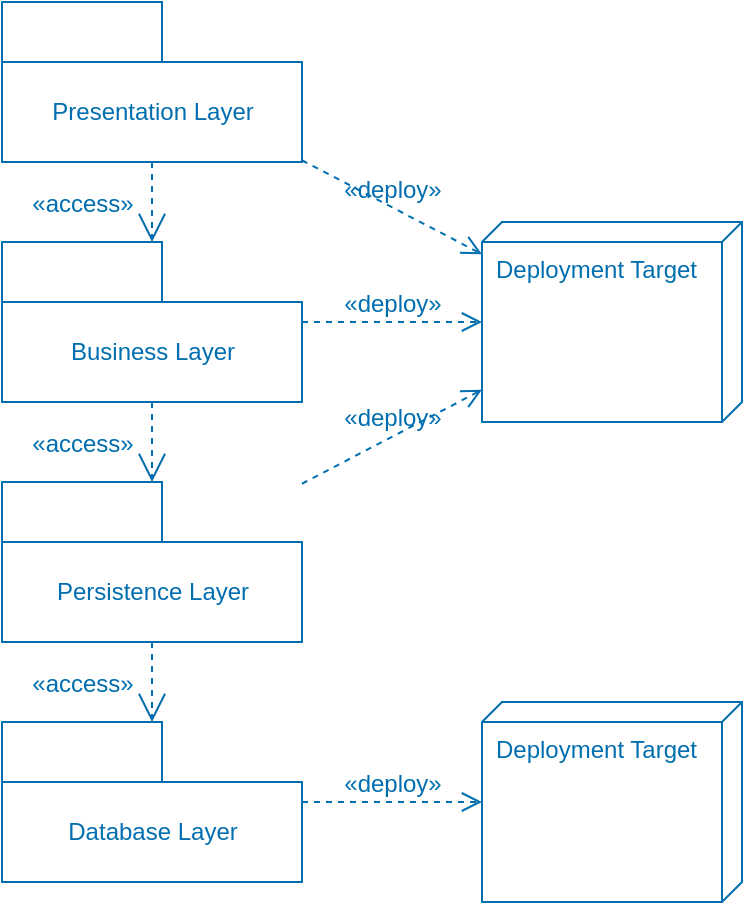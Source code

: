 <mxfile>
    <diagram id="KHN87y3OLuKudrtNCYsX" name="Page-1">
        <mxGraphModel dx="640" dy="548" grid="1" gridSize="10" guides="1" tooltips="1" connect="1" arrows="1" fold="1" page="1" pageScale="1" pageWidth="850" pageHeight="1100" math="0" shadow="0">
            <root>
                <mxCell id="0"/>
                <mxCell id="1" parent="0"/>
                <mxCell id="2" value="Presentation Layer" style="shape=folder;fontStyle=0;tabWidth=80;tabHeight=30;tabPosition=left;html=1;boundedLbl=1;fillColor=none;fontColor=#006EAF;strokeColor=#006EAF;" parent="1" vertex="1">
                    <mxGeometry x="40" y="40" width="150" height="80" as="geometry"/>
                </mxCell>
                <mxCell id="3" value="Business Layer" style="shape=folder;fontStyle=0;tabWidth=80;tabHeight=30;tabPosition=left;html=1;boundedLbl=1;fillColor=none;fontColor=#006EAF;strokeColor=#006EAF;" parent="1" vertex="1">
                    <mxGeometry x="40" y="160" width="150" height="80" as="geometry"/>
                </mxCell>
                <mxCell id="4" value="Persistence Layer" style="shape=folder;fontStyle=0;tabWidth=80;tabHeight=30;tabPosition=left;html=1;boundedLbl=1;fillColor=none;fontColor=#006EAF;strokeColor=#006EAF;" parent="1" vertex="1">
                    <mxGeometry x="40" y="280" width="150" height="80" as="geometry"/>
                </mxCell>
                <mxCell id="5" value="Database Layer" style="shape=folder;fontStyle=0;tabWidth=80;tabHeight=30;tabPosition=left;html=1;boundedLbl=1;fillColor=none;fontColor=#006EAF;strokeColor=#006EAF;" parent="1" vertex="1">
                    <mxGeometry x="40" y="400" width="150" height="80" as="geometry"/>
                </mxCell>
                <mxCell id="7" value="&lt;span style=&quot;font-size: 12px;&quot;&gt;«access»&lt;/span&gt;" style="edgeStyle=none;html=1;endArrow=open;endSize=12;dashed=1;verticalAlign=bottom;fontColor=#006EAF;fillColor=#1ba1e2;strokeColor=#006EAF;labelBackgroundColor=none;" parent="1" edge="1">
                    <mxGeometry x="0.5" y="-35" width="160" relative="1" as="geometry">
                        <mxPoint x="115" y="120" as="sourcePoint"/>
                        <mxPoint x="115" y="160" as="targetPoint"/>
                        <mxPoint as="offset"/>
                    </mxGeometry>
                </mxCell>
                <mxCell id="8" value="&lt;span style=&quot;font-size: 12px;&quot;&gt;«access»&lt;/span&gt;" style="edgeStyle=none;html=1;endArrow=open;endSize=12;dashed=1;verticalAlign=bottom;fontColor=#006EAF;fillColor=#1ba1e2;strokeColor=#006EAF;labelBackgroundColor=none;" parent="1" source="3" target="4" edge="1">
                    <mxGeometry x="0.5" y="-35" width="160" relative="1" as="geometry">
                        <mxPoint x="125" y="130" as="sourcePoint"/>
                        <mxPoint x="125" y="170" as="targetPoint"/>
                        <mxPoint as="offset"/>
                    </mxGeometry>
                </mxCell>
                <mxCell id="9" value="&lt;span style=&quot;font-size: 12px;&quot;&gt;«access»&lt;/span&gt;" style="edgeStyle=none;html=1;endArrow=open;endSize=12;dashed=1;verticalAlign=bottom;fontColor=#006EAF;fillColor=#1ba1e2;strokeColor=#006EAF;labelBackgroundColor=none;" parent="1" source="4" target="5" edge="1">
                    <mxGeometry x="0.5" y="-35" width="160" relative="1" as="geometry">
                        <mxPoint x="125" y="250" as="sourcePoint"/>
                        <mxPoint x="125" y="290" as="targetPoint"/>
                        <mxPoint as="offset"/>
                    </mxGeometry>
                </mxCell>
                <mxCell id="10" value="Deployment Target" style="verticalAlign=top;align=left;shape=cube;size=10;direction=south;fontStyle=0;html=1;boundedLbl=1;spacingLeft=5;fontColor=#006EAF;fillColor=none;strokeColor=#006EAF;" parent="1" vertex="1">
                    <mxGeometry x="280" y="150" width="130" height="100" as="geometry"/>
                </mxCell>
                <mxCell id="12" value="&lt;span style=&quot;font-size: 12px;&quot;&gt;«deploy»&lt;/span&gt;" style="endArrow=open;startArrow=none;endFill=0;startFill=0;endSize=8;html=1;verticalAlign=bottom;dashed=1;labelBackgroundColor=none;fontColor=#006EAF;fillColor=#1ba1e2;strokeColor=#006EAF;" parent="1" source="2" target="10" edge="1">
                    <mxGeometry width="160" relative="1" as="geometry">
                        <mxPoint x="260" y="290" as="sourcePoint"/>
                        <mxPoint x="420" y="290" as="targetPoint"/>
                    </mxGeometry>
                </mxCell>
                <mxCell id="13" value="&lt;span style=&quot;font-size: 12px;&quot;&gt;«deploy»&lt;/span&gt;" style="endArrow=open;startArrow=none;endFill=0;startFill=0;endSize=8;html=1;verticalAlign=bottom;dashed=1;labelBackgroundColor=none;fontColor=#006EAF;fillColor=#1ba1e2;strokeColor=#006EAF;" parent="1" source="3" target="10" edge="1">
                    <mxGeometry width="160" relative="1" as="geometry">
                        <mxPoint x="176.111" y="130" as="sourcePoint"/>
                        <mxPoint x="291.111" y="220" as="targetPoint"/>
                    </mxGeometry>
                </mxCell>
                <mxCell id="14" value="&lt;span style=&quot;font-size: 12px;&quot;&gt;«deploy»&lt;/span&gt;" style="endArrow=open;startArrow=none;endFill=0;startFill=0;endSize=8;html=1;verticalAlign=bottom;dashed=1;labelBackgroundColor=none;fontColor=#006EAF;fillColor=#1ba1e2;strokeColor=#006EAF;" parent="1" source="4" target="10" edge="1">
                    <mxGeometry width="160" relative="1" as="geometry">
                        <mxPoint x="200" y="229.565" as="sourcePoint"/>
                        <mxPoint x="290" y="253.043" as="targetPoint"/>
                    </mxGeometry>
                </mxCell>
                <mxCell id="15" value="&lt;span style=&quot;font-size: 12px;&quot;&gt;«deploy»&lt;/span&gt;" style="endArrow=open;startArrow=none;endFill=0;startFill=0;endSize=8;html=1;verticalAlign=bottom;dashed=1;labelBackgroundColor=none;fontColor=#006EAF;fillColor=#1ba1e2;strokeColor=#006EAF;" parent="1" source="5" target="16" edge="1">
                    <mxGeometry width="160" relative="1" as="geometry">
                        <mxPoint x="200" y="310.435" as="sourcePoint"/>
                        <mxPoint x="290" y="286.957" as="targetPoint"/>
                    </mxGeometry>
                </mxCell>
                <mxCell id="16" value="Deployment Target" style="verticalAlign=top;align=left;shape=cube;size=10;direction=south;fontStyle=0;html=1;boundedLbl=1;spacingLeft=5;fontColor=#006EAF;fillColor=none;strokeColor=#006EAF;" parent="1" vertex="1">
                    <mxGeometry x="280" y="390" width="130" height="100" as="geometry"/>
                </mxCell>
            </root>
        </mxGraphModel>
    </diagram>
</mxfile>